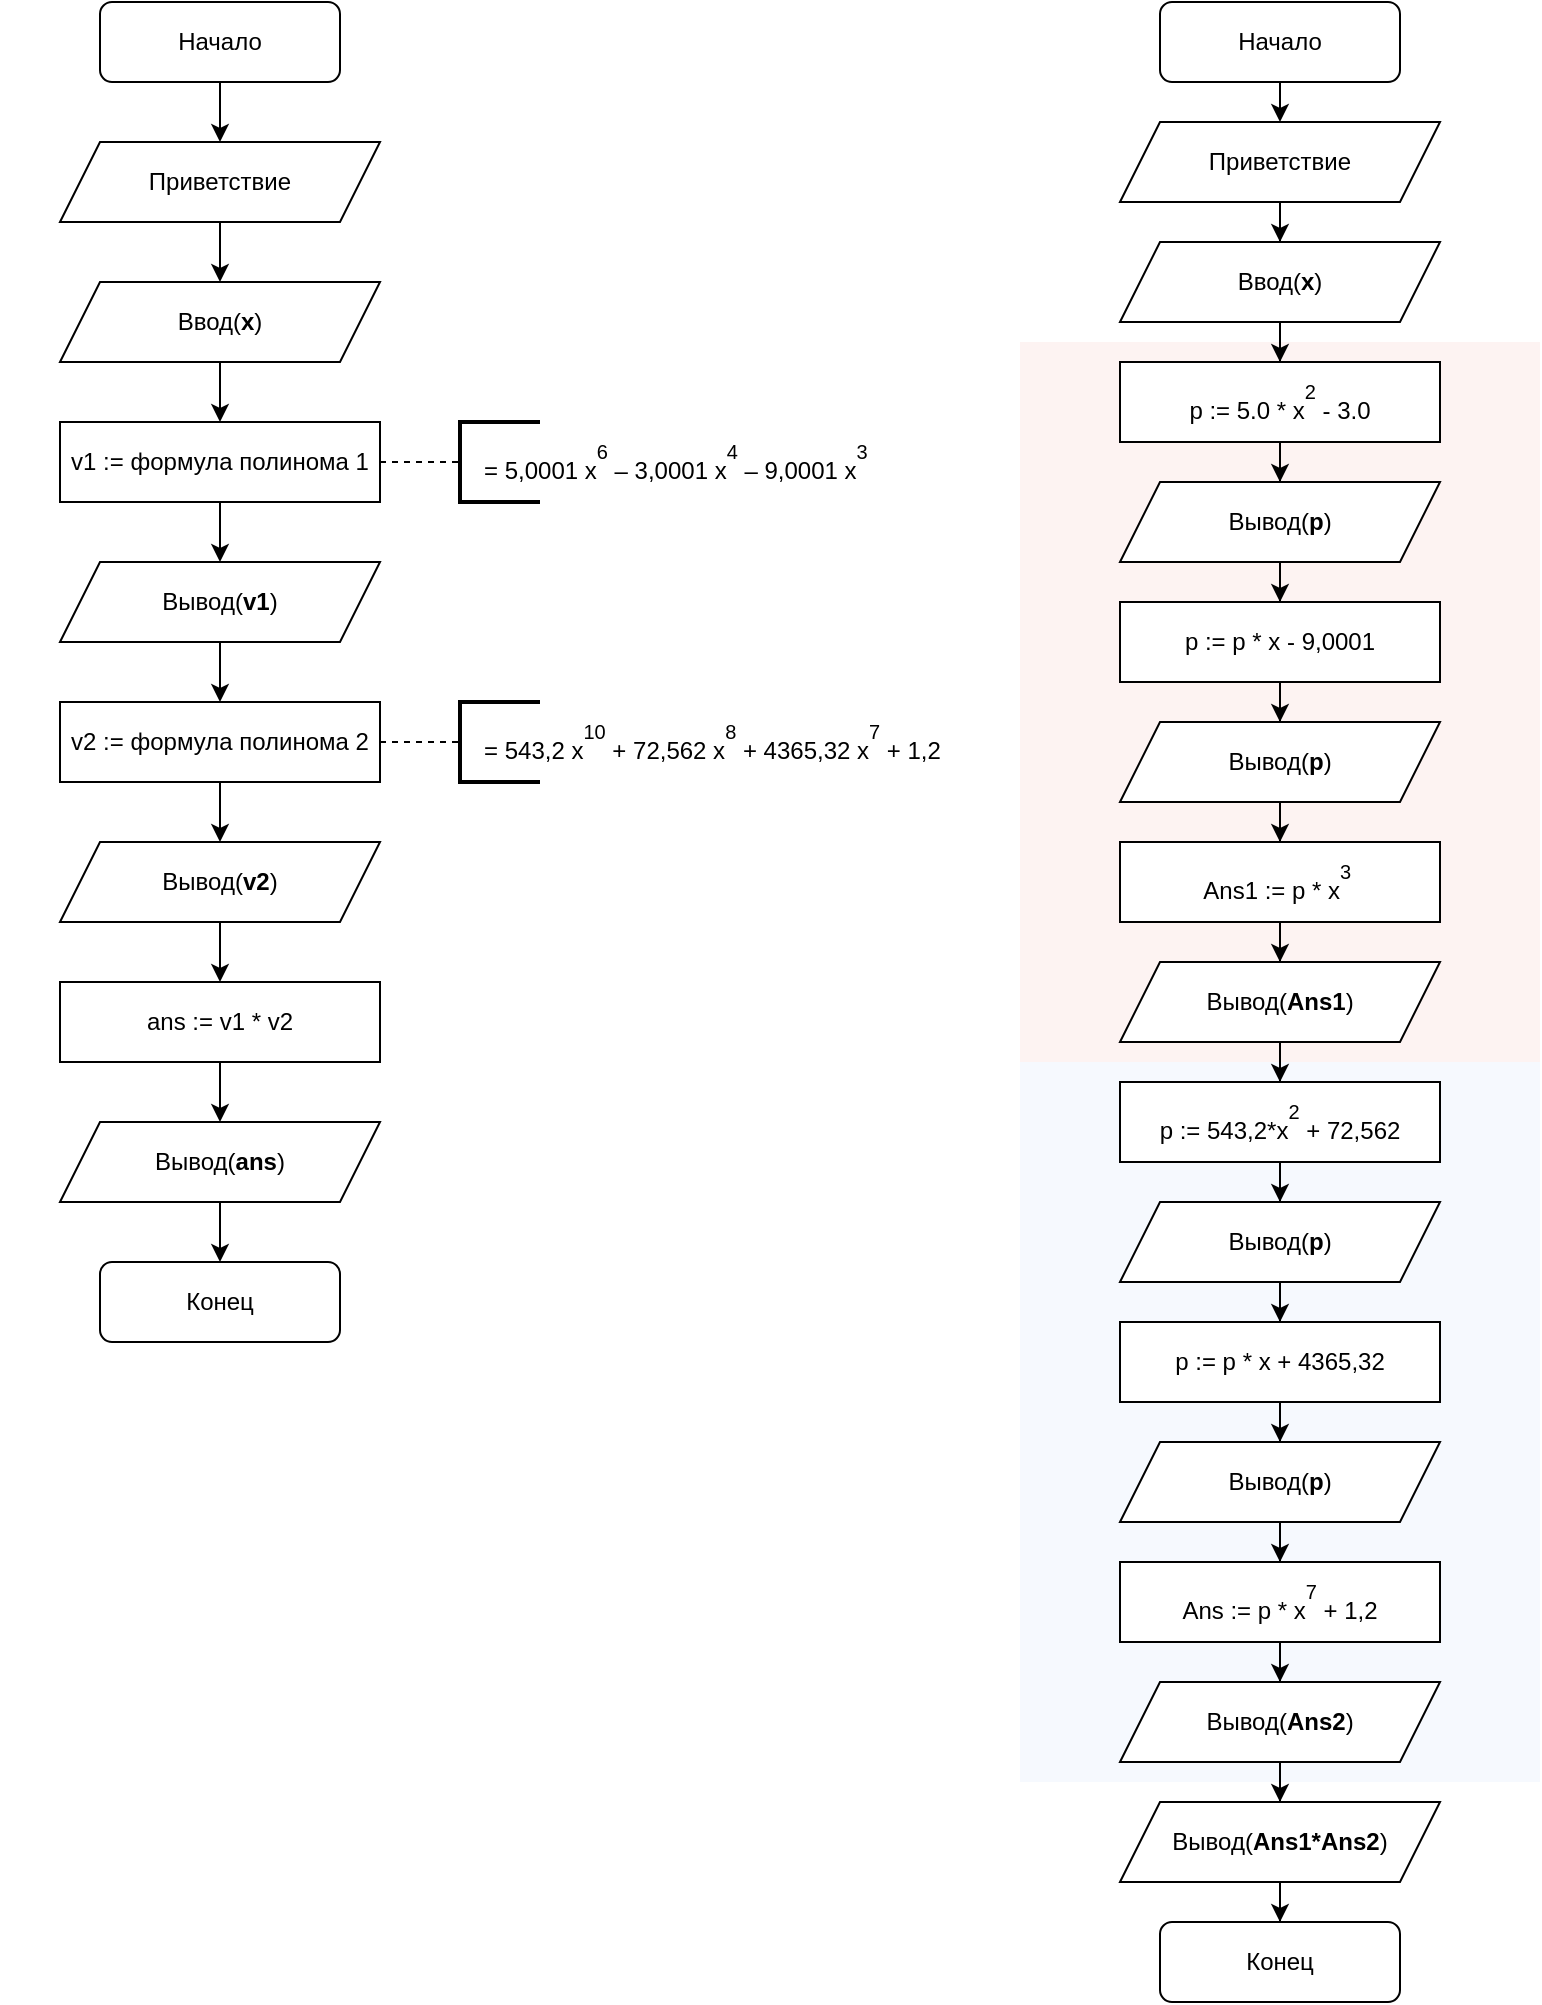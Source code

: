 <mxfile version="15.2.7" type="device"><diagram id="ZOnGffdI7kAqnE8T3lzY" name="Page-1"><mxGraphModel dx="1024" dy="592" grid="1" gridSize="10" guides="1" tooltips="1" connect="1" arrows="1" fold="1" page="1" pageScale="1" pageWidth="827" pageHeight="1169" math="0" shadow="0"><root><mxCell id="0"/><mxCell id="1" parent="0"/><mxCell id="SSG54-8-Zbn_9U5gTW3a-83" value="" style="rounded=0;whiteSpace=wrap;html=1;fillColor=#f8cecc;strokeColor=none;opacity=25;" parent="1" vertex="1"><mxGeometry x="530" y="195" width="260" height="360" as="geometry"/></mxCell><mxCell id="SSG54-8-Zbn_9U5gTW3a-82" value="" style="rounded=0;whiteSpace=wrap;html=1;fillColor=#dae8fc;strokeColor=none;opacity=25;" parent="1" vertex="1"><mxGeometry x="530" y="555" width="260" height="360" as="geometry"/></mxCell><mxCell id="cGsR1YJAYJLzFULbFDWg-3" style="edgeStyle=orthogonalEdgeStyle;rounded=0;orthogonalLoop=1;jettySize=auto;html=1;entryX=0.5;entryY=0;entryDx=0;entryDy=0;" parent="1" source="cGsR1YJAYJLzFULbFDWg-1" target="cGsR1YJAYJLzFULbFDWg-2" edge="1"><mxGeometry relative="1" as="geometry"/></mxCell><mxCell id="cGsR1YJAYJLzFULbFDWg-1" value="Начало" style="rounded=1;whiteSpace=wrap;html=1;" parent="1" vertex="1"><mxGeometry x="70" y="25" width="120" height="40" as="geometry"/></mxCell><mxCell id="cGsR1YJAYJLzFULbFDWg-5" style="edgeStyle=orthogonalEdgeStyle;rounded=0;orthogonalLoop=1;jettySize=auto;html=1;entryX=0.5;entryY=0;entryDx=0;entryDy=0;" parent="1" source="cGsR1YJAYJLzFULbFDWg-2" target="cGsR1YJAYJLzFULbFDWg-4" edge="1"><mxGeometry relative="1" as="geometry"/></mxCell><mxCell id="cGsR1YJAYJLzFULbFDWg-2" value="Приветствие" style="shape=parallelogram;perimeter=parallelogramPerimeter;whiteSpace=wrap;html=1;fixedSize=1;" parent="1" vertex="1"><mxGeometry x="50" y="95" width="160" height="40" as="geometry"/></mxCell><mxCell id="SSG54-8-Zbn_9U5gTW3a-9" style="edgeStyle=orthogonalEdgeStyle;rounded=0;orthogonalLoop=1;jettySize=auto;html=1;entryX=0.5;entryY=0;entryDx=0;entryDy=0;endArrow=classic;endFill=1;" parent="1" source="cGsR1YJAYJLzFULbFDWg-4" target="cGsR1YJAYJLzFULbFDWg-6" edge="1"><mxGeometry relative="1" as="geometry"/></mxCell><mxCell id="cGsR1YJAYJLzFULbFDWg-4" value="Ввод(&lt;b&gt;х&lt;/b&gt;)" style="shape=parallelogram;perimeter=parallelogramPerimeter;whiteSpace=wrap;html=1;fixedSize=1;" parent="1" vertex="1"><mxGeometry x="50" y="165" width="160" height="40" as="geometry"/></mxCell><mxCell id="SSG54-8-Zbn_9U5gTW3a-1" style="edgeStyle=orthogonalEdgeStyle;rounded=0;orthogonalLoop=1;jettySize=auto;html=1;exitX=0.5;exitY=1;exitDx=0;exitDy=0;" parent="1" edge="1"><mxGeometry relative="1" as="geometry"><mxPoint x="150" y="385" as="sourcePoint"/><mxPoint x="150" y="385" as="targetPoint"/></mxGeometry></mxCell><mxCell id="SSG54-8-Zbn_9U5gTW3a-8" value="" style="group" parent="1" vertex="1" connectable="0"><mxGeometry x="20" y="235" width="480" height="45" as="geometry"/></mxCell><mxCell id="cGsR1YJAYJLzFULbFDWg-6" value="v1 :&lt;span&gt;= формула полинома 1&lt;/span&gt;" style="rounded=0;whiteSpace=wrap;html=1;" parent="SSG54-8-Zbn_9U5gTW3a-8" vertex="1"><mxGeometry x="30" width="160" height="40" as="geometry"/></mxCell><mxCell id="SSG54-8-Zbn_9U5gTW3a-7" value="" style="group" parent="SSG54-8-Zbn_9U5gTW3a-8" vertex="1" connectable="0"><mxGeometry x="200" width="280" height="45" as="geometry"/></mxCell><mxCell id="cGsR1YJAYJLzFULbFDWg-7" value="&lt;p class=&quot;MsoNormal&quot;&gt;=&amp;nbsp;5,0001 x&lt;sup&gt;&lt;span style=&quot;vertical-align: super&quot;&gt;6&lt;/span&gt;&lt;/sup&gt;&amp;nbsp;– 3,0001 x&lt;sup&gt;&lt;span style=&quot;vertical-align: super&quot;&gt;4&lt;/span&gt;&lt;/sup&gt;&amp;nbsp;– 9,0001 x&lt;sup&gt;&lt;span style=&quot;vertical-align: super&quot;&gt;3&lt;/span&gt;&lt;/sup&gt;&lt;/p&gt;" style="text;html=1;align=left;verticalAlign=middle;resizable=0;points=[];autosize=1;strokeColor=none;fillColor=none;" parent="SSG54-8-Zbn_9U5gTW3a-7" vertex="1"><mxGeometry x="40" y="-5" width="210" height="50" as="geometry"/></mxCell><mxCell id="SSG54-8-Zbn_9U5gTW3a-5" value="" style="strokeWidth=2;html=1;shape=mxgraph.flowchart.annotation_1;align=left;pointerEvents=1;" parent="SSG54-8-Zbn_9U5gTW3a-7" vertex="1"><mxGeometry x="30" width="40" height="40" as="geometry"/></mxCell><mxCell id="SSG54-8-Zbn_9U5gTW3a-6" style="edgeStyle=orthogonalEdgeStyle;rounded=0;orthogonalLoop=1;jettySize=auto;html=1;entryX=0;entryY=0.5;entryDx=0;entryDy=0;entryPerimeter=0;dashed=1;endArrow=none;endFill=0;" parent="SSG54-8-Zbn_9U5gTW3a-8" source="cGsR1YJAYJLzFULbFDWg-6" target="SSG54-8-Zbn_9U5gTW3a-5" edge="1"><mxGeometry relative="1" as="geometry"><Array as="points"><mxPoint x="210" y="20"/><mxPoint x="210" y="20"/></Array></mxGeometry></mxCell><mxCell id="SSG54-8-Zbn_9U5gTW3a-26" style="edgeStyle=orthogonalEdgeStyle;rounded=0;orthogonalLoop=1;jettySize=auto;html=1;entryX=0.5;entryY=0;entryDx=0;entryDy=0;endArrow=classic;endFill=1;" parent="1" source="SSG54-8-Zbn_9U5gTW3a-16" target="SSG54-8-Zbn_9U5gTW3a-19" edge="1"><mxGeometry relative="1" as="geometry"/></mxCell><mxCell id="SSG54-8-Zbn_9U5gTW3a-16" value="Вывод(&lt;b&gt;v1&lt;/b&gt;)" style="shape=parallelogram;perimeter=parallelogramPerimeter;whiteSpace=wrap;html=1;fixedSize=1;" parent="1" vertex="1"><mxGeometry x="50" y="305" width="160" height="40" as="geometry"/></mxCell><mxCell id="SSG54-8-Zbn_9U5gTW3a-17" style="edgeStyle=orthogonalEdgeStyle;rounded=0;orthogonalLoop=1;jettySize=auto;html=1;entryX=0.5;entryY=0;entryDx=0;entryDy=0;endArrow=classic;endFill=1;" parent="1" source="cGsR1YJAYJLzFULbFDWg-6" target="SSG54-8-Zbn_9U5gTW3a-16" edge="1"><mxGeometry relative="1" as="geometry"/></mxCell><mxCell id="SSG54-8-Zbn_9U5gTW3a-18" value="" style="group" parent="1" vertex="1" connectable="0"><mxGeometry x="20" y="375" width="480" height="45" as="geometry"/></mxCell><mxCell id="SSG54-8-Zbn_9U5gTW3a-19" value="v2 :&lt;span&gt;= формула полинома 2&lt;/span&gt;" style="rounded=0;whiteSpace=wrap;html=1;" parent="SSG54-8-Zbn_9U5gTW3a-18" vertex="1"><mxGeometry x="30" width="160" height="40" as="geometry"/></mxCell><mxCell id="SSG54-8-Zbn_9U5gTW3a-20" value="" style="group" parent="SSG54-8-Zbn_9U5gTW3a-18" vertex="1" connectable="0"><mxGeometry x="200" width="280" height="45" as="geometry"/></mxCell><mxCell id="SSG54-8-Zbn_9U5gTW3a-21" value="&lt;p class=&quot;MsoNormal&quot;&gt;= 543,2 x&lt;sup&gt;&lt;span style=&quot;vertical-align: super&quot;&gt;10&lt;/span&gt;&lt;/sup&gt;&amp;nbsp;+ 72,562 x&lt;sup&gt;&lt;span style=&quot;vertical-align: super&quot;&gt;8&lt;/span&gt;&lt;/sup&gt;&amp;nbsp;+ 4365,32 x&lt;sup&gt;&lt;span style=&quot;vertical-align: super&quot;&gt;7&lt;/span&gt;&lt;/sup&gt;&amp;nbsp;+ 1,2&lt;/p&gt;" style="text;html=1;align=left;verticalAlign=middle;resizable=0;points=[];autosize=1;strokeColor=none;fillColor=none;" parent="SSG54-8-Zbn_9U5gTW3a-20" vertex="1"><mxGeometry x="40" y="-5" width="240" height="50" as="geometry"/></mxCell><mxCell id="SSG54-8-Zbn_9U5gTW3a-22" value="" style="strokeWidth=2;html=1;shape=mxgraph.flowchart.annotation_1;align=left;pointerEvents=1;" parent="SSG54-8-Zbn_9U5gTW3a-20" vertex="1"><mxGeometry x="30" width="40" height="40" as="geometry"/></mxCell><mxCell id="SSG54-8-Zbn_9U5gTW3a-23" style="edgeStyle=orthogonalEdgeStyle;rounded=0;orthogonalLoop=1;jettySize=auto;html=1;entryX=0;entryY=0.5;entryDx=0;entryDy=0;entryPerimeter=0;dashed=1;endArrow=none;endFill=0;" parent="SSG54-8-Zbn_9U5gTW3a-18" source="SSG54-8-Zbn_9U5gTW3a-19" target="SSG54-8-Zbn_9U5gTW3a-22" edge="1"><mxGeometry relative="1" as="geometry"><Array as="points"><mxPoint x="210" y="20"/><mxPoint x="210" y="20"/></Array></mxGeometry></mxCell><mxCell id="SSG54-8-Zbn_9U5gTW3a-29" style="edgeStyle=orthogonalEdgeStyle;rounded=0;orthogonalLoop=1;jettySize=auto;html=1;entryX=0.5;entryY=0;entryDx=0;entryDy=0;endArrow=classic;endFill=1;" parent="1" source="SSG54-8-Zbn_9U5gTW3a-24" target="SSG54-8-Zbn_9U5gTW3a-28" edge="1"><mxGeometry relative="1" as="geometry"/></mxCell><mxCell id="SSG54-8-Zbn_9U5gTW3a-24" value="Вывод(&lt;b&gt;v2&lt;/b&gt;)" style="shape=parallelogram;perimeter=parallelogramPerimeter;whiteSpace=wrap;html=1;fixedSize=1;" parent="1" vertex="1"><mxGeometry x="50" y="445" width="160" height="40" as="geometry"/></mxCell><mxCell id="SSG54-8-Zbn_9U5gTW3a-25" style="edgeStyle=orthogonalEdgeStyle;rounded=0;orthogonalLoop=1;jettySize=auto;html=1;entryX=0.5;entryY=0;entryDx=0;entryDy=0;endArrow=classic;endFill=1;" parent="1" source="SSG54-8-Zbn_9U5gTW3a-19" target="SSG54-8-Zbn_9U5gTW3a-24" edge="1"><mxGeometry relative="1" as="geometry"/></mxCell><mxCell id="SSG54-8-Zbn_9U5gTW3a-32" style="edgeStyle=orthogonalEdgeStyle;rounded=0;orthogonalLoop=1;jettySize=auto;html=1;entryX=0.5;entryY=0;entryDx=0;entryDy=0;endArrow=classic;endFill=1;" parent="1" source="SSG54-8-Zbn_9U5gTW3a-28" target="SSG54-8-Zbn_9U5gTW3a-31" edge="1"><mxGeometry relative="1" as="geometry"/></mxCell><mxCell id="SSG54-8-Zbn_9U5gTW3a-28" value="ans := v1 * v2" style="rounded=0;whiteSpace=wrap;html=1;" parent="1" vertex="1"><mxGeometry x="50" y="515" width="160" height="40" as="geometry"/></mxCell><mxCell id="SSG54-8-Zbn_9U5gTW3a-34" style="edgeStyle=orthogonalEdgeStyle;rounded=0;orthogonalLoop=1;jettySize=auto;html=1;entryX=0.5;entryY=0;entryDx=0;entryDy=0;endArrow=classic;endFill=1;" parent="1" source="SSG54-8-Zbn_9U5gTW3a-31" target="SSG54-8-Zbn_9U5gTW3a-33" edge="1"><mxGeometry relative="1" as="geometry"/></mxCell><mxCell id="SSG54-8-Zbn_9U5gTW3a-31" value="Вывод(&lt;b&gt;ans&lt;/b&gt;)" style="shape=parallelogram;perimeter=parallelogramPerimeter;whiteSpace=wrap;html=1;fixedSize=1;" parent="1" vertex="1"><mxGeometry x="50" y="585" width="160" height="40" as="geometry"/></mxCell><mxCell id="SSG54-8-Zbn_9U5gTW3a-33" value="Конец" style="rounded=1;whiteSpace=wrap;html=1;" parent="1" vertex="1"><mxGeometry x="70" y="655" width="120" height="40" as="geometry"/></mxCell><mxCell id="SSG54-8-Zbn_9U5gTW3a-40" style="edgeStyle=orthogonalEdgeStyle;rounded=0;orthogonalLoop=1;jettySize=auto;html=1;entryX=0.5;entryY=0;entryDx=0;entryDy=0;" parent="1" target="SSG54-8-Zbn_9U5gTW3a-43" edge="1"><mxGeometry relative="1" as="geometry"><mxPoint x="660" y="65" as="sourcePoint"/></mxGeometry></mxCell><mxCell id="SSG54-8-Zbn_9U5gTW3a-41" value="Начало" style="rounded=1;whiteSpace=wrap;html=1;" parent="1" vertex="1"><mxGeometry x="600" y="25" width="120" height="40" as="geometry"/></mxCell><mxCell id="SSG54-8-Zbn_9U5gTW3a-42" style="edgeStyle=orthogonalEdgeStyle;rounded=0;orthogonalLoop=1;jettySize=auto;html=1;entryX=0.5;entryY=0;entryDx=0;entryDy=0;" parent="1" source="SSG54-8-Zbn_9U5gTW3a-43" target="SSG54-8-Zbn_9U5gTW3a-45" edge="1"><mxGeometry relative="1" as="geometry"/></mxCell><mxCell id="SSG54-8-Zbn_9U5gTW3a-43" value="Приветствие" style="shape=parallelogram;perimeter=parallelogramPerimeter;whiteSpace=wrap;html=1;fixedSize=1;" parent="1" vertex="1"><mxGeometry x="580" y="85" width="160" height="40" as="geometry"/></mxCell><mxCell id="SSG54-8-Zbn_9U5gTW3a-44" style="edgeStyle=orthogonalEdgeStyle;rounded=0;orthogonalLoop=1;jettySize=auto;html=1;entryX=0.5;entryY=0;entryDx=0;entryDy=0;endArrow=classic;endFill=1;" parent="1" source="SSG54-8-Zbn_9U5gTW3a-45" target="SSG54-8-Zbn_9U5gTW3a-46" edge="1"><mxGeometry relative="1" as="geometry"/></mxCell><mxCell id="SSG54-8-Zbn_9U5gTW3a-45" value="Ввод(&lt;b&gt;х&lt;/b&gt;)" style="shape=parallelogram;perimeter=parallelogramPerimeter;whiteSpace=wrap;html=1;fixedSize=1;" parent="1" vertex="1"><mxGeometry x="580" y="145" width="160" height="40" as="geometry"/></mxCell><mxCell id="SSG54-8-Zbn_9U5gTW3a-74" style="edgeStyle=orthogonalEdgeStyle;rounded=0;orthogonalLoop=1;jettySize=auto;html=1;entryX=0.5;entryY=0;entryDx=0;entryDy=0;endArrow=classic;endFill=1;" parent="1" source="SSG54-8-Zbn_9U5gTW3a-46" target="SSG54-8-Zbn_9U5gTW3a-51" edge="1"><mxGeometry relative="1" as="geometry"/></mxCell><mxCell id="SSG54-8-Zbn_9U5gTW3a-46" value="p :=&amp;nbsp;5.0 * x&lt;sup&gt;&lt;span style=&quot;vertical-align: super&quot;&gt;2&lt;/span&gt;&lt;/sup&gt;&amp;nbsp;- 3.0" style="rounded=0;whiteSpace=wrap;html=1;" parent="1" vertex="1"><mxGeometry x="580" y="205" width="160" height="40" as="geometry"/></mxCell><mxCell id="SSG54-8-Zbn_9U5gTW3a-55" style="edgeStyle=orthogonalEdgeStyle;rounded=0;orthogonalLoop=1;jettySize=auto;html=1;entryX=0.5;entryY=0;entryDx=0;entryDy=0;endArrow=classic;endFill=1;" parent="1" source="SSG54-8-Zbn_9U5gTW3a-51" target="SSG54-8-Zbn_9U5gTW3a-52" edge="1"><mxGeometry relative="1" as="geometry"/></mxCell><mxCell id="SSG54-8-Zbn_9U5gTW3a-51" value="Вывод(&lt;b&gt;р&lt;/b&gt;)" style="shape=parallelogram;perimeter=parallelogramPerimeter;whiteSpace=wrap;html=1;fixedSize=1;" parent="1" vertex="1"><mxGeometry x="580" y="265" width="160" height="40" as="geometry"/></mxCell><mxCell id="SSG54-8-Zbn_9U5gTW3a-78" style="edgeStyle=orthogonalEdgeStyle;rounded=0;orthogonalLoop=1;jettySize=auto;html=1;entryX=0.5;entryY=0;entryDx=0;entryDy=0;endArrow=classic;endFill=1;" parent="1" source="SSG54-8-Zbn_9U5gTW3a-52" target="SSG54-8-Zbn_9U5gTW3a-54" edge="1"><mxGeometry relative="1" as="geometry"/></mxCell><mxCell id="SSG54-8-Zbn_9U5gTW3a-52" value="&lt;p class=&quot;MsoNormal&quot;&gt;p := p * x - 9,0001&lt;/p&gt;" style="rounded=0;whiteSpace=wrap;html=1;" parent="1" vertex="1"><mxGeometry x="580" y="325" width="160" height="40" as="geometry"/></mxCell><mxCell id="SSG54-8-Zbn_9U5gTW3a-79" style="edgeStyle=orthogonalEdgeStyle;rounded=0;orthogonalLoop=1;jettySize=auto;html=1;entryX=0.5;entryY=0;entryDx=0;entryDy=0;endArrow=classic;endFill=1;" parent="1" source="SSG54-8-Zbn_9U5gTW3a-54" target="SSG54-8-Zbn_9U5gTW3a-56" edge="1"><mxGeometry relative="1" as="geometry"/></mxCell><mxCell id="SSG54-8-Zbn_9U5gTW3a-54" value="Вывод(&lt;b&gt;р&lt;/b&gt;)" style="shape=parallelogram;perimeter=parallelogramPerimeter;whiteSpace=wrap;html=1;fixedSize=1;" parent="1" vertex="1"><mxGeometry x="580" y="385" width="160" height="40" as="geometry"/></mxCell><mxCell id="SSG54-8-Zbn_9U5gTW3a-56" value="&lt;p class=&quot;MsoNormal&quot;&gt;Ans1 := p * x&lt;sup&gt;&lt;span style=&quot;vertical-align: super&quot;&gt;3&amp;nbsp;&lt;/span&gt;&lt;/sup&gt;&lt;sup&gt;&lt;span style=&quot;font-family: &amp;#34;times new roman&amp;#34; ; font-size: 14 0000pt ; vertical-align: super&quot;&gt;&lt;/span&gt;&lt;/sup&gt;&lt;/p&gt;" style="rounded=0;whiteSpace=wrap;html=1;" parent="1" vertex="1"><mxGeometry x="580" y="445" width="160" height="40" as="geometry"/></mxCell><mxCell id="SSG54-8-Zbn_9U5gTW3a-57" style="edgeStyle=orthogonalEdgeStyle;rounded=0;orthogonalLoop=1;jettySize=auto;html=1;entryX=0.5;entryY=0;entryDx=0;entryDy=0;endArrow=classic;endFill=1;" parent="1" source="SSG54-8-Zbn_9U5gTW3a-56" target="SSG54-8-Zbn_9U5gTW3a-58" edge="1"><mxGeometry relative="1" as="geometry"><mxPoint x="660" y="585.0" as="targetPoint"/></mxGeometry></mxCell><mxCell id="SSG54-8-Zbn_9U5gTW3a-71" style="edgeStyle=orthogonalEdgeStyle;rounded=0;orthogonalLoop=1;jettySize=auto;html=1;endArrow=classic;endFill=1;" parent="1" source="SSG54-8-Zbn_9U5gTW3a-58" target="SSG54-8-Zbn_9U5gTW3a-60" edge="1"><mxGeometry relative="1" as="geometry"/></mxCell><mxCell id="SSG54-8-Zbn_9U5gTW3a-58" value="Вывод(&lt;b&gt;Ans1&lt;/b&gt;)" style="shape=parallelogram;perimeter=parallelogramPerimeter;whiteSpace=wrap;html=1;fixedSize=1;" parent="1" vertex="1"><mxGeometry x="580" y="505" width="160" height="40" as="geometry"/></mxCell><mxCell id="SSG54-8-Zbn_9U5gTW3a-60" value="&lt;p class=&quot;MsoNormal&quot;&gt;p := 543,2*x&lt;sup&gt;&lt;span style=&quot;vertical-align: super&quot;&gt;2&lt;/span&gt;&lt;/sup&gt;&amp;nbsp;+ 72,562&lt;/p&gt;" style="rounded=0;whiteSpace=wrap;html=1;" parent="1" vertex="1"><mxGeometry x="580" y="565" width="160" height="40" as="geometry"/></mxCell><mxCell id="SSG54-8-Zbn_9U5gTW3a-61" style="edgeStyle=orthogonalEdgeStyle;rounded=0;orthogonalLoop=1;jettySize=auto;html=1;entryX=0.5;entryY=0;entryDx=0;entryDy=0;endArrow=classic;endFill=1;" parent="1" source="SSG54-8-Zbn_9U5gTW3a-60" target="SSG54-8-Zbn_9U5gTW3a-63" edge="1"><mxGeometry relative="1" as="geometry"><mxPoint x="660" y="725" as="targetPoint"/></mxGeometry></mxCell><mxCell id="SSG54-8-Zbn_9U5gTW3a-62" style="edgeStyle=orthogonalEdgeStyle;rounded=0;orthogonalLoop=1;jettySize=auto;html=1;entryX=0.5;entryY=0;entryDx=0;entryDy=0;endArrow=classic;endFill=1;" parent="1" source="SSG54-8-Zbn_9U5gTW3a-63" target="SSG54-8-Zbn_9U5gTW3a-64" edge="1"><mxGeometry relative="1" as="geometry"/></mxCell><mxCell id="SSG54-8-Zbn_9U5gTW3a-63" value="Вывод(&lt;b&gt;р&lt;/b&gt;)" style="shape=parallelogram;perimeter=parallelogramPerimeter;whiteSpace=wrap;html=1;fixedSize=1;" parent="1" vertex="1"><mxGeometry x="580" y="625" width="160" height="40" as="geometry"/></mxCell><mxCell id="SSG54-8-Zbn_9U5gTW3a-64" value="&lt;p class=&quot;MsoNormal&quot;&gt;p := p * x + 4365,32&lt;/p&gt;" style="rounded=0;whiteSpace=wrap;html=1;" parent="1" vertex="1"><mxGeometry x="580" y="685" width="160" height="40" as="geometry"/></mxCell><mxCell id="SSG54-8-Zbn_9U5gTW3a-65" style="edgeStyle=orthogonalEdgeStyle;rounded=0;orthogonalLoop=1;jettySize=auto;html=1;endArrow=classic;endFill=1;entryX=0.5;entryY=0;entryDx=0;entryDy=0;" parent="1" source="SSG54-8-Zbn_9U5gTW3a-64" target="SSG54-8-Zbn_9U5gTW3a-67" edge="1"><mxGeometry relative="1" as="geometry"><mxPoint x="660" y="885" as="targetPoint"/></mxGeometry></mxCell><mxCell id="SSG54-8-Zbn_9U5gTW3a-66" style="edgeStyle=orthogonalEdgeStyle;rounded=0;orthogonalLoop=1;jettySize=auto;html=1;entryX=0.5;entryY=0;entryDx=0;entryDy=0;endArrow=classic;endFill=1;" parent="1" source="SSG54-8-Zbn_9U5gTW3a-67" target="SSG54-8-Zbn_9U5gTW3a-68" edge="1"><mxGeometry relative="1" as="geometry"/></mxCell><mxCell id="SSG54-8-Zbn_9U5gTW3a-67" value="Вывод(&lt;b&gt;р&lt;/b&gt;)" style="shape=parallelogram;perimeter=parallelogramPerimeter;whiteSpace=wrap;html=1;fixedSize=1;" parent="1" vertex="1"><mxGeometry x="580" y="745" width="160" height="40" as="geometry"/></mxCell><mxCell id="SSG54-8-Zbn_9U5gTW3a-68" value="&lt;p class=&quot;MsoNormal&quot;&gt;Ans := p * x&lt;sup&gt;&lt;span style=&quot;vertical-align: super&quot;&gt;7&lt;/span&gt;&lt;/sup&gt;&amp;nbsp;+ 1,2&lt;/p&gt;" style="rounded=0;whiteSpace=wrap;html=1;" parent="1" vertex="1"><mxGeometry x="580" y="805" width="160" height="40" as="geometry"/></mxCell><mxCell id="SSG54-8-Zbn_9U5gTW3a-69" style="edgeStyle=orthogonalEdgeStyle;rounded=0;orthogonalLoop=1;jettySize=auto;html=1;endArrow=classic;endFill=1;entryX=0.5;entryY=0;entryDx=0;entryDy=0;" parent="1" source="SSG54-8-Zbn_9U5gTW3a-68" target="SSG54-8-Zbn_9U5gTW3a-70" edge="1"><mxGeometry relative="1" as="geometry"><mxPoint x="670" y="995" as="targetPoint"/></mxGeometry></mxCell><mxCell id="SSG54-8-Zbn_9U5gTW3a-73" style="edgeStyle=orthogonalEdgeStyle;rounded=0;orthogonalLoop=1;jettySize=auto;html=1;entryX=0.5;entryY=0;entryDx=0;entryDy=0;endArrow=classic;endFill=1;" parent="1" source="SSG54-8-Zbn_9U5gTW3a-70" target="SSG54-8-Zbn_9U5gTW3a-72" edge="1"><mxGeometry relative="1" as="geometry"/></mxCell><mxCell id="SSG54-8-Zbn_9U5gTW3a-70" value="Вывод(&lt;b&gt;Ans2&lt;/b&gt;)" style="shape=parallelogram;perimeter=parallelogramPerimeter;whiteSpace=wrap;html=1;fixedSize=1;" parent="1" vertex="1"><mxGeometry x="580" y="865" width="160" height="40" as="geometry"/></mxCell><mxCell id="SSG54-8-Zbn_9U5gTW3a-81" style="edgeStyle=orthogonalEdgeStyle;rounded=0;orthogonalLoop=1;jettySize=auto;html=1;entryX=0.5;entryY=0;entryDx=0;entryDy=0;endArrow=classic;endFill=1;" parent="1" source="SSG54-8-Zbn_9U5gTW3a-72" target="SSG54-8-Zbn_9U5gTW3a-80" edge="1"><mxGeometry relative="1" as="geometry"/></mxCell><mxCell id="SSG54-8-Zbn_9U5gTW3a-72" value="Вывод(&lt;b&gt;Ans1*Ans2&lt;/b&gt;)" style="shape=parallelogram;perimeter=parallelogramPerimeter;whiteSpace=wrap;html=1;fixedSize=1;" parent="1" vertex="1"><mxGeometry x="580" y="925" width="160" height="40" as="geometry"/></mxCell><mxCell id="SSG54-8-Zbn_9U5gTW3a-80" value="Конец" style="rounded=1;whiteSpace=wrap;html=1;" parent="1" vertex="1"><mxGeometry x="600" y="985" width="120" height="40" as="geometry"/></mxCell></root></mxGraphModel></diagram></mxfile>